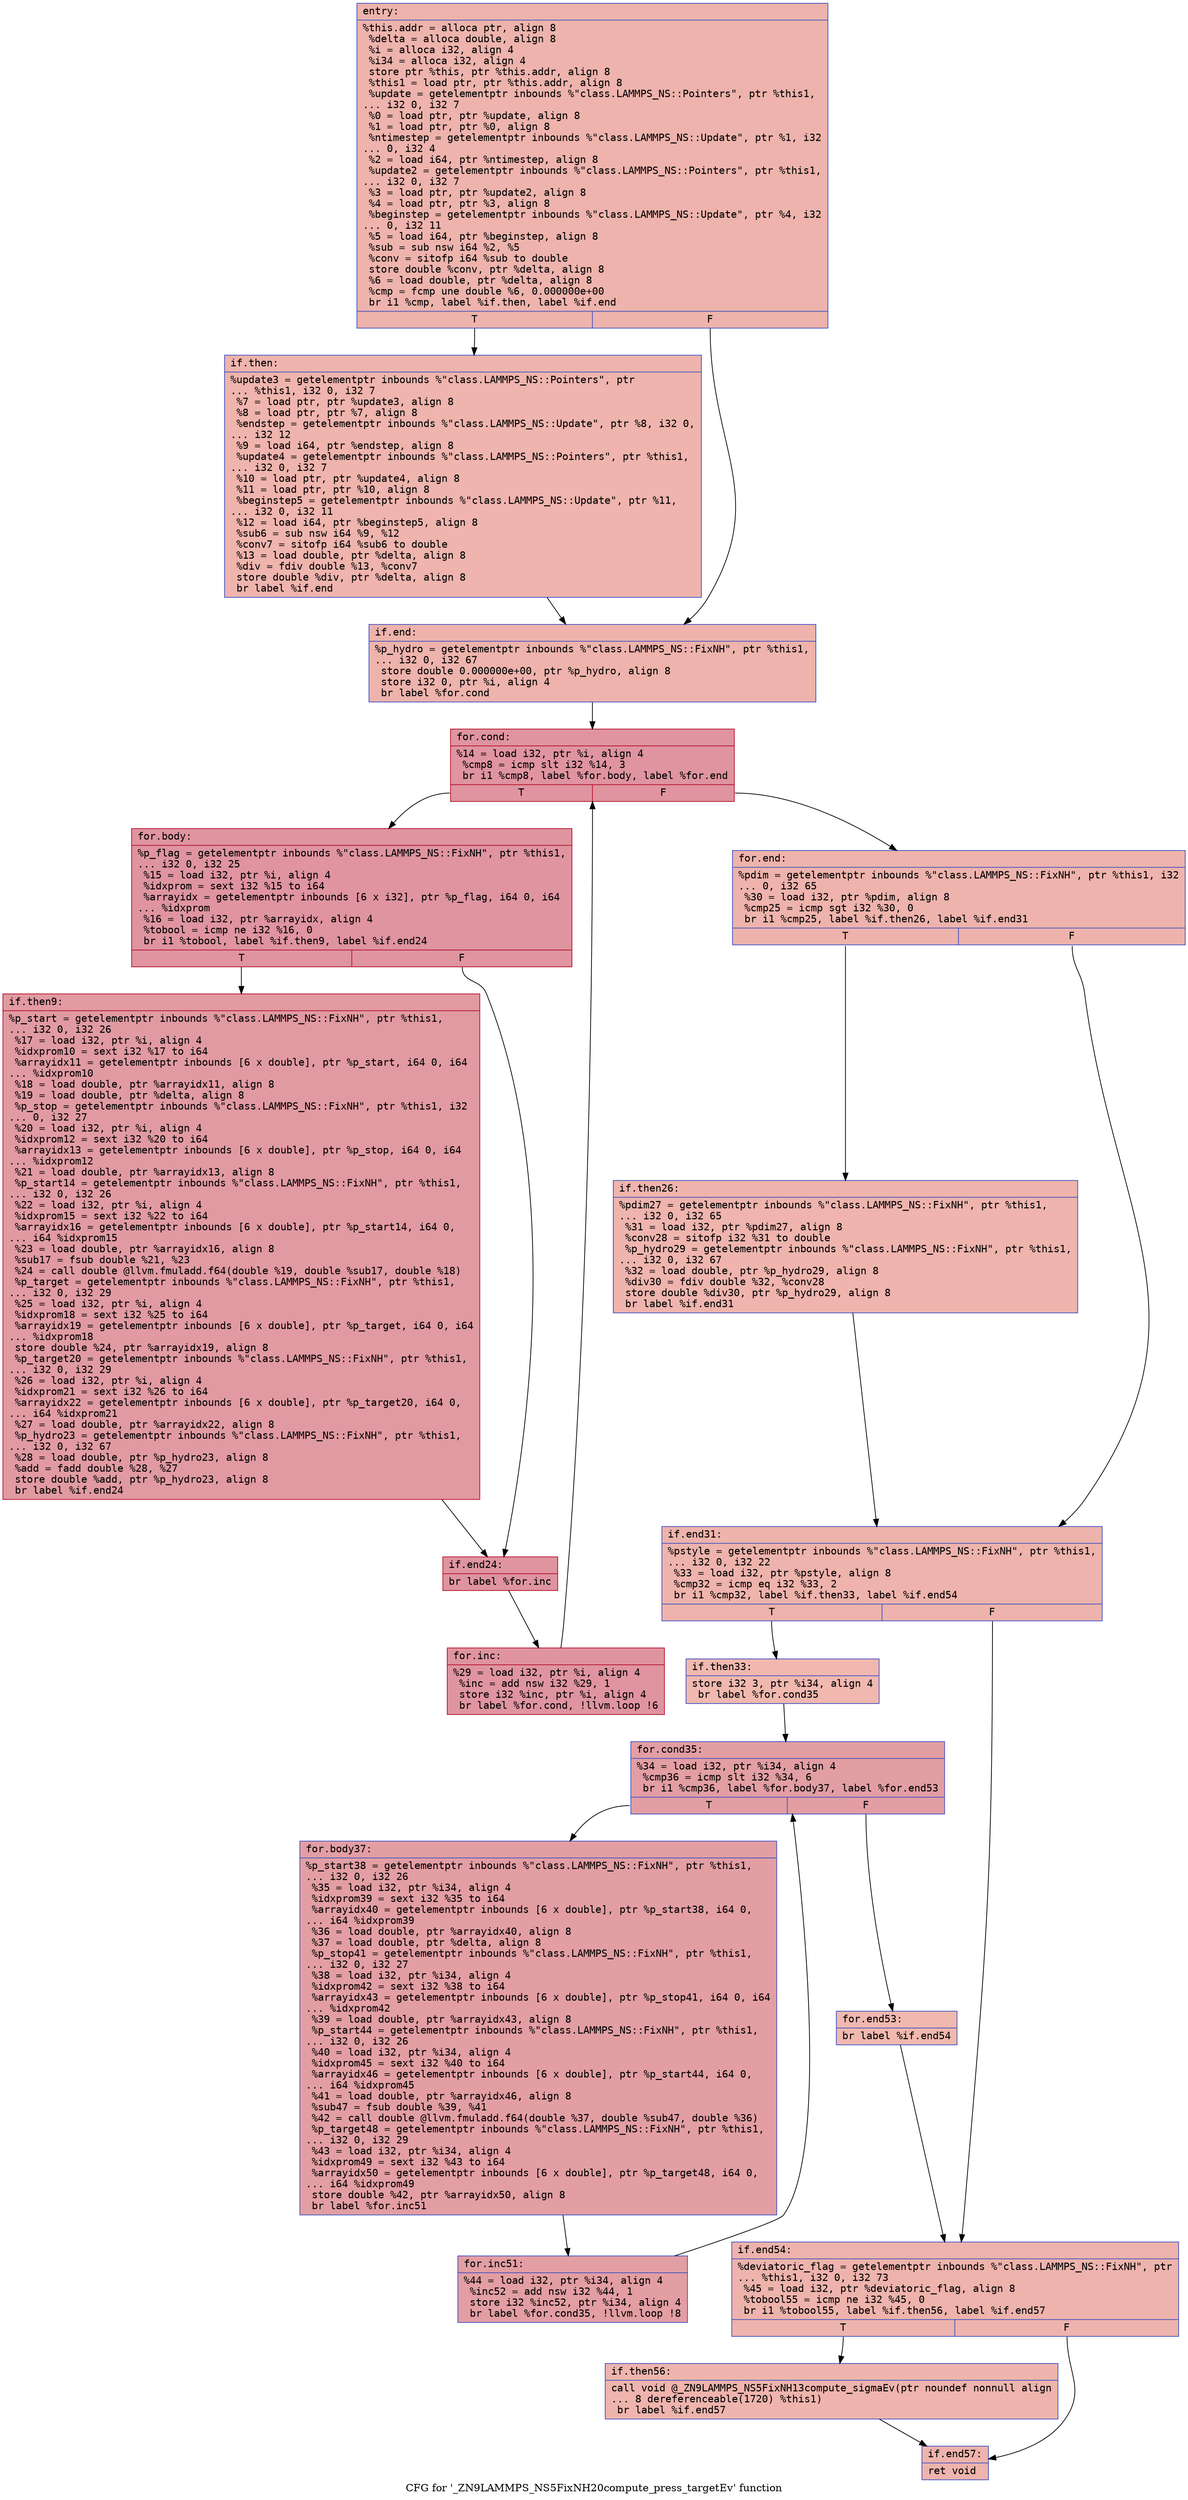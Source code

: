 digraph "CFG for '_ZN9LAMMPS_NS5FixNH20compute_press_targetEv' function" {
	label="CFG for '_ZN9LAMMPS_NS5FixNH20compute_press_targetEv' function";

	Node0x55b2c7ca1dd0 [shape=record,color="#3d50c3ff", style=filled, fillcolor="#d6524470" fontname="Courier",label="{entry:\l|  %this.addr = alloca ptr, align 8\l  %delta = alloca double, align 8\l  %i = alloca i32, align 4\l  %i34 = alloca i32, align 4\l  store ptr %this, ptr %this.addr, align 8\l  %this1 = load ptr, ptr %this.addr, align 8\l  %update = getelementptr inbounds %\"class.LAMMPS_NS::Pointers\", ptr %this1,\l... i32 0, i32 7\l  %0 = load ptr, ptr %update, align 8\l  %1 = load ptr, ptr %0, align 8\l  %ntimestep = getelementptr inbounds %\"class.LAMMPS_NS::Update\", ptr %1, i32\l... 0, i32 4\l  %2 = load i64, ptr %ntimestep, align 8\l  %update2 = getelementptr inbounds %\"class.LAMMPS_NS::Pointers\", ptr %this1,\l... i32 0, i32 7\l  %3 = load ptr, ptr %update2, align 8\l  %4 = load ptr, ptr %3, align 8\l  %beginstep = getelementptr inbounds %\"class.LAMMPS_NS::Update\", ptr %4, i32\l... 0, i32 11\l  %5 = load i64, ptr %beginstep, align 8\l  %sub = sub nsw i64 %2, %5\l  %conv = sitofp i64 %sub to double\l  store double %conv, ptr %delta, align 8\l  %6 = load double, ptr %delta, align 8\l  %cmp = fcmp une double %6, 0.000000e+00\l  br i1 %cmp, label %if.then, label %if.end\l|{<s0>T|<s1>F}}"];
	Node0x55b2c7ca1dd0:s0 -> Node0x55b2c7ca8470[tooltip="entry -> if.then\nProbability 62.50%" ];
	Node0x55b2c7ca1dd0:s1 -> Node0x55b2c7ca84e0[tooltip="entry -> if.end\nProbability 37.50%" ];
	Node0x55b2c7ca8470 [shape=record,color="#3d50c3ff", style=filled, fillcolor="#d8564670" fontname="Courier",label="{if.then:\l|  %update3 = getelementptr inbounds %\"class.LAMMPS_NS::Pointers\", ptr\l... %this1, i32 0, i32 7\l  %7 = load ptr, ptr %update3, align 8\l  %8 = load ptr, ptr %7, align 8\l  %endstep = getelementptr inbounds %\"class.LAMMPS_NS::Update\", ptr %8, i32 0,\l... i32 12\l  %9 = load i64, ptr %endstep, align 8\l  %update4 = getelementptr inbounds %\"class.LAMMPS_NS::Pointers\", ptr %this1,\l... i32 0, i32 7\l  %10 = load ptr, ptr %update4, align 8\l  %11 = load ptr, ptr %10, align 8\l  %beginstep5 = getelementptr inbounds %\"class.LAMMPS_NS::Update\", ptr %11,\l... i32 0, i32 11\l  %12 = load i64, ptr %beginstep5, align 8\l  %sub6 = sub nsw i64 %9, %12\l  %conv7 = sitofp i64 %sub6 to double\l  %13 = load double, ptr %delta, align 8\l  %div = fdiv double %13, %conv7\l  store double %div, ptr %delta, align 8\l  br label %if.end\l}"];
	Node0x55b2c7ca8470 -> Node0x55b2c7ca84e0[tooltip="if.then -> if.end\nProbability 100.00%" ];
	Node0x55b2c7ca84e0 [shape=record,color="#3d50c3ff", style=filled, fillcolor="#d6524470" fontname="Courier",label="{if.end:\l|  %p_hydro = getelementptr inbounds %\"class.LAMMPS_NS::FixNH\", ptr %this1,\l... i32 0, i32 67\l  store double 0.000000e+00, ptr %p_hydro, align 8\l  store i32 0, ptr %i, align 4\l  br label %for.cond\l}"];
	Node0x55b2c7ca84e0 -> Node0x55b2c7ca9260[tooltip="if.end -> for.cond\nProbability 100.00%" ];
	Node0x55b2c7ca9260 [shape=record,color="#b70d28ff", style=filled, fillcolor="#b70d2870" fontname="Courier",label="{for.cond:\l|  %14 = load i32, ptr %i, align 4\l  %cmp8 = icmp slt i32 %14, 3\l  br i1 %cmp8, label %for.body, label %for.end\l|{<s0>T|<s1>F}}"];
	Node0x55b2c7ca9260:s0 -> Node0x55b2c7ca9600[tooltip="for.cond -> for.body\nProbability 96.88%" ];
	Node0x55b2c7ca9260:s1 -> Node0x55b2c7ca9680[tooltip="for.cond -> for.end\nProbability 3.12%" ];
	Node0x55b2c7ca9600 [shape=record,color="#b70d28ff", style=filled, fillcolor="#b70d2870" fontname="Courier",label="{for.body:\l|  %p_flag = getelementptr inbounds %\"class.LAMMPS_NS::FixNH\", ptr %this1,\l... i32 0, i32 25\l  %15 = load i32, ptr %i, align 4\l  %idxprom = sext i32 %15 to i64\l  %arrayidx = getelementptr inbounds [6 x i32], ptr %p_flag, i64 0, i64\l... %idxprom\l  %16 = load i32, ptr %arrayidx, align 4\l  %tobool = icmp ne i32 %16, 0\l  br i1 %tobool, label %if.then9, label %if.end24\l|{<s0>T|<s1>F}}"];
	Node0x55b2c7ca9600:s0 -> Node0x55b2c7ca9bb0[tooltip="for.body -> if.then9\nProbability 62.50%" ];
	Node0x55b2c7ca9600:s1 -> Node0x55b2c7ca9c30[tooltip="for.body -> if.end24\nProbability 37.50%" ];
	Node0x55b2c7ca9bb0 [shape=record,color="#b70d28ff", style=filled, fillcolor="#bb1b2c70" fontname="Courier",label="{if.then9:\l|  %p_start = getelementptr inbounds %\"class.LAMMPS_NS::FixNH\", ptr %this1,\l... i32 0, i32 26\l  %17 = load i32, ptr %i, align 4\l  %idxprom10 = sext i32 %17 to i64\l  %arrayidx11 = getelementptr inbounds [6 x double], ptr %p_start, i64 0, i64\l... %idxprom10\l  %18 = load double, ptr %arrayidx11, align 8\l  %19 = load double, ptr %delta, align 8\l  %p_stop = getelementptr inbounds %\"class.LAMMPS_NS::FixNH\", ptr %this1, i32\l... 0, i32 27\l  %20 = load i32, ptr %i, align 4\l  %idxprom12 = sext i32 %20 to i64\l  %arrayidx13 = getelementptr inbounds [6 x double], ptr %p_stop, i64 0, i64\l... %idxprom12\l  %21 = load double, ptr %arrayidx13, align 8\l  %p_start14 = getelementptr inbounds %\"class.LAMMPS_NS::FixNH\", ptr %this1,\l... i32 0, i32 26\l  %22 = load i32, ptr %i, align 4\l  %idxprom15 = sext i32 %22 to i64\l  %arrayidx16 = getelementptr inbounds [6 x double], ptr %p_start14, i64 0,\l... i64 %idxprom15\l  %23 = load double, ptr %arrayidx16, align 8\l  %sub17 = fsub double %21, %23\l  %24 = call double @llvm.fmuladd.f64(double %19, double %sub17, double %18)\l  %p_target = getelementptr inbounds %\"class.LAMMPS_NS::FixNH\", ptr %this1,\l... i32 0, i32 29\l  %25 = load i32, ptr %i, align 4\l  %idxprom18 = sext i32 %25 to i64\l  %arrayidx19 = getelementptr inbounds [6 x double], ptr %p_target, i64 0, i64\l... %idxprom18\l  store double %24, ptr %arrayidx19, align 8\l  %p_target20 = getelementptr inbounds %\"class.LAMMPS_NS::FixNH\", ptr %this1,\l... i32 0, i32 29\l  %26 = load i32, ptr %i, align 4\l  %idxprom21 = sext i32 %26 to i64\l  %arrayidx22 = getelementptr inbounds [6 x double], ptr %p_target20, i64 0,\l... i64 %idxprom21\l  %27 = load double, ptr %arrayidx22, align 8\l  %p_hydro23 = getelementptr inbounds %\"class.LAMMPS_NS::FixNH\", ptr %this1,\l... i32 0, i32 67\l  %28 = load double, ptr %p_hydro23, align 8\l  %add = fadd double %28, %27\l  store double %add, ptr %p_hydro23, align 8\l  br label %if.end24\l}"];
	Node0x55b2c7ca9bb0 -> Node0x55b2c7ca9c30[tooltip="if.then9 -> if.end24\nProbability 100.00%" ];
	Node0x55b2c7ca9c30 [shape=record,color="#b70d28ff", style=filled, fillcolor="#b70d2870" fontname="Courier",label="{if.end24:\l|  br label %for.inc\l}"];
	Node0x55b2c7ca9c30 -> Node0x55b2c7cab6f0[tooltip="if.end24 -> for.inc\nProbability 100.00%" ];
	Node0x55b2c7cab6f0 [shape=record,color="#b70d28ff", style=filled, fillcolor="#b70d2870" fontname="Courier",label="{for.inc:\l|  %29 = load i32, ptr %i, align 4\l  %inc = add nsw i32 %29, 1\l  store i32 %inc, ptr %i, align 4\l  br label %for.cond, !llvm.loop !6\l}"];
	Node0x55b2c7cab6f0 -> Node0x55b2c7ca9260[tooltip="for.inc -> for.cond\nProbability 100.00%" ];
	Node0x55b2c7ca9680 [shape=record,color="#3d50c3ff", style=filled, fillcolor="#d6524470" fontname="Courier",label="{for.end:\l|  %pdim = getelementptr inbounds %\"class.LAMMPS_NS::FixNH\", ptr %this1, i32\l... 0, i32 65\l  %30 = load i32, ptr %pdim, align 8\l  %cmp25 = icmp sgt i32 %30, 0\l  br i1 %cmp25, label %if.then26, label %if.end31\l|{<s0>T|<s1>F}}"];
	Node0x55b2c7ca9680:s0 -> Node0x55b2c7cabc90[tooltip="for.end -> if.then26\nProbability 62.50%" ];
	Node0x55b2c7ca9680:s1 -> Node0x55b2c7cabd10[tooltip="for.end -> if.end31\nProbability 37.50%" ];
	Node0x55b2c7cabc90 [shape=record,color="#3d50c3ff", style=filled, fillcolor="#d8564670" fontname="Courier",label="{if.then26:\l|  %pdim27 = getelementptr inbounds %\"class.LAMMPS_NS::FixNH\", ptr %this1,\l... i32 0, i32 65\l  %31 = load i32, ptr %pdim27, align 8\l  %conv28 = sitofp i32 %31 to double\l  %p_hydro29 = getelementptr inbounds %\"class.LAMMPS_NS::FixNH\", ptr %this1,\l... i32 0, i32 67\l  %32 = load double, ptr %p_hydro29, align 8\l  %div30 = fdiv double %32, %conv28\l  store double %div30, ptr %p_hydro29, align 8\l  br label %if.end31\l}"];
	Node0x55b2c7cabc90 -> Node0x55b2c7cabd10[tooltip="if.then26 -> if.end31\nProbability 100.00%" ];
	Node0x55b2c7cabd10 [shape=record,color="#3d50c3ff", style=filled, fillcolor="#d6524470" fontname="Courier",label="{if.end31:\l|  %pstyle = getelementptr inbounds %\"class.LAMMPS_NS::FixNH\", ptr %this1,\l... i32 0, i32 22\l  %33 = load i32, ptr %pstyle, align 8\l  %cmp32 = icmp eq i32 %33, 2\l  br i1 %cmp32, label %if.then33, label %if.end54\l|{<s0>T|<s1>F}}"];
	Node0x55b2c7cabd10:s0 -> Node0x55b2c7cac570[tooltip="if.end31 -> if.then33\nProbability 50.00%" ];
	Node0x55b2c7cabd10:s1 -> Node0x55b2c7cac5f0[tooltip="if.end31 -> if.end54\nProbability 50.00%" ];
	Node0x55b2c7cac570 [shape=record,color="#3d50c3ff", style=filled, fillcolor="#dc5d4a70" fontname="Courier",label="{if.then33:\l|  store i32 3, ptr %i34, align 4\l  br label %for.cond35\l}"];
	Node0x55b2c7cac570 -> Node0x55b2c7cac7c0[tooltip="if.then33 -> for.cond35\nProbability 100.00%" ];
	Node0x55b2c7cac7c0 [shape=record,color="#3d50c3ff", style=filled, fillcolor="#be242e70" fontname="Courier",label="{for.cond35:\l|  %34 = load i32, ptr %i34, align 4\l  %cmp36 = icmp slt i32 %34, 6\l  br i1 %cmp36, label %for.body37, label %for.end53\l|{<s0>T|<s1>F}}"];
	Node0x55b2c7cac7c0:s0 -> Node0x55b2c7cac9e0[tooltip="for.cond35 -> for.body37\nProbability 96.88%" ];
	Node0x55b2c7cac7c0:s1 -> Node0x55b2c7caca60[tooltip="for.cond35 -> for.end53\nProbability 3.12%" ];
	Node0x55b2c7cac9e0 [shape=record,color="#3d50c3ff", style=filled, fillcolor="#be242e70" fontname="Courier",label="{for.body37:\l|  %p_start38 = getelementptr inbounds %\"class.LAMMPS_NS::FixNH\", ptr %this1,\l... i32 0, i32 26\l  %35 = load i32, ptr %i34, align 4\l  %idxprom39 = sext i32 %35 to i64\l  %arrayidx40 = getelementptr inbounds [6 x double], ptr %p_start38, i64 0,\l... i64 %idxprom39\l  %36 = load double, ptr %arrayidx40, align 8\l  %37 = load double, ptr %delta, align 8\l  %p_stop41 = getelementptr inbounds %\"class.LAMMPS_NS::FixNH\", ptr %this1,\l... i32 0, i32 27\l  %38 = load i32, ptr %i34, align 4\l  %idxprom42 = sext i32 %38 to i64\l  %arrayidx43 = getelementptr inbounds [6 x double], ptr %p_stop41, i64 0, i64\l... %idxprom42\l  %39 = load double, ptr %arrayidx43, align 8\l  %p_start44 = getelementptr inbounds %\"class.LAMMPS_NS::FixNH\", ptr %this1,\l... i32 0, i32 26\l  %40 = load i32, ptr %i34, align 4\l  %idxprom45 = sext i32 %40 to i64\l  %arrayidx46 = getelementptr inbounds [6 x double], ptr %p_start44, i64 0,\l... i64 %idxprom45\l  %41 = load double, ptr %arrayidx46, align 8\l  %sub47 = fsub double %39, %41\l  %42 = call double @llvm.fmuladd.f64(double %37, double %sub47, double %36)\l  %p_target48 = getelementptr inbounds %\"class.LAMMPS_NS::FixNH\", ptr %this1,\l... i32 0, i32 29\l  %43 = load i32, ptr %i34, align 4\l  %idxprom49 = sext i32 %43 to i64\l  %arrayidx50 = getelementptr inbounds [6 x double], ptr %p_target48, i64 0,\l... i64 %idxprom49\l  store double %42, ptr %arrayidx50, align 8\l  br label %for.inc51\l}"];
	Node0x55b2c7cac9e0 -> Node0x55b2c7cadb70[tooltip="for.body37 -> for.inc51\nProbability 100.00%" ];
	Node0x55b2c7cadb70 [shape=record,color="#3d50c3ff", style=filled, fillcolor="#be242e70" fontname="Courier",label="{for.inc51:\l|  %44 = load i32, ptr %i34, align 4\l  %inc52 = add nsw i32 %44, 1\l  store i32 %inc52, ptr %i34, align 4\l  br label %for.cond35, !llvm.loop !8\l}"];
	Node0x55b2c7cadb70 -> Node0x55b2c7cac7c0[tooltip="for.inc51 -> for.cond35\nProbability 100.00%" ];
	Node0x55b2c7caca60 [shape=record,color="#3d50c3ff", style=filled, fillcolor="#dc5d4a70" fontname="Courier",label="{for.end53:\l|  br label %if.end54\l}"];
	Node0x55b2c7caca60 -> Node0x55b2c7cac5f0[tooltip="for.end53 -> if.end54\nProbability 100.00%" ];
	Node0x55b2c7cac5f0 [shape=record,color="#3d50c3ff", style=filled, fillcolor="#d6524470" fontname="Courier",label="{if.end54:\l|  %deviatoric_flag = getelementptr inbounds %\"class.LAMMPS_NS::FixNH\", ptr\l... %this1, i32 0, i32 73\l  %45 = load i32, ptr %deviatoric_flag, align 8\l  %tobool55 = icmp ne i32 %45, 0\l  br i1 %tobool55, label %if.then56, label %if.end57\l|{<s0>T|<s1>F}}"];
	Node0x55b2c7cac5f0:s0 -> Node0x55b2c7cae270[tooltip="if.end54 -> if.then56\nProbability 62.50%" ];
	Node0x55b2c7cac5f0:s1 -> Node0x55b2c7cae2f0[tooltip="if.end54 -> if.end57\nProbability 37.50%" ];
	Node0x55b2c7cae270 [shape=record,color="#3d50c3ff", style=filled, fillcolor="#d8564670" fontname="Courier",label="{if.then56:\l|  call void @_ZN9LAMMPS_NS5FixNH13compute_sigmaEv(ptr noundef nonnull align\l... 8 dereferenceable(1720) %this1)\l  br label %if.end57\l}"];
	Node0x55b2c7cae270 -> Node0x55b2c7cae2f0[tooltip="if.then56 -> if.end57\nProbability 100.00%" ];
	Node0x55b2c7cae2f0 [shape=record,color="#3d50c3ff", style=filled, fillcolor="#d6524470" fontname="Courier",label="{if.end57:\l|  ret void\l}"];
}
